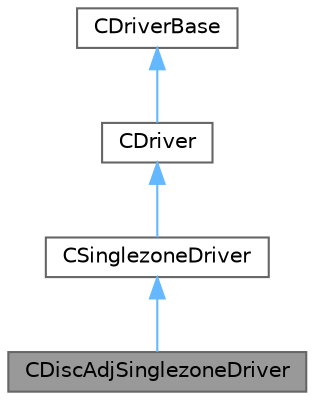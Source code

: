 digraph "CDiscAdjSinglezoneDriver"
{
 // LATEX_PDF_SIZE
  bgcolor="transparent";
  edge [fontname=Helvetica,fontsize=10,labelfontname=Helvetica,labelfontsize=10];
  node [fontname=Helvetica,fontsize=10,shape=box,height=0.2,width=0.4];
  Node1 [id="Node000001",label="CDiscAdjSinglezoneDriver",height=0.2,width=0.4,color="gray40", fillcolor="grey60", style="filled", fontcolor="black",tooltip="Class for driving single-zone adjoint solvers."];
  Node2 -> Node1 [id="edge1_Node000001_Node000002",dir="back",color="steelblue1",style="solid",tooltip=" "];
  Node2 [id="Node000002",label="CSinglezoneDriver",height=0.2,width=0.4,color="gray40", fillcolor="white", style="filled",URL="$classCSinglezoneDriver.html",tooltip="Class for driving single-zone solvers."];
  Node3 -> Node2 [id="edge2_Node000002_Node000003",dir="back",color="steelblue1",style="solid",tooltip=" "];
  Node3 [id="Node000003",label="CDriver",height=0.2,width=0.4,color="gray40", fillcolor="white", style="filled",URL="$classCDriver.html",tooltip="Parent class for driving an iteration of a single or multi-zone problem."];
  Node4 -> Node3 [id="edge3_Node000003_Node000004",dir="back",color="steelblue1",style="solid",tooltip=" "];
  Node4 [id="Node000004",label="CDriverBase",height=0.2,width=0.4,color="gray40", fillcolor="white", style="filled",URL="$classCDriverBase.html",tooltip="Base class for all drivers."];
}
